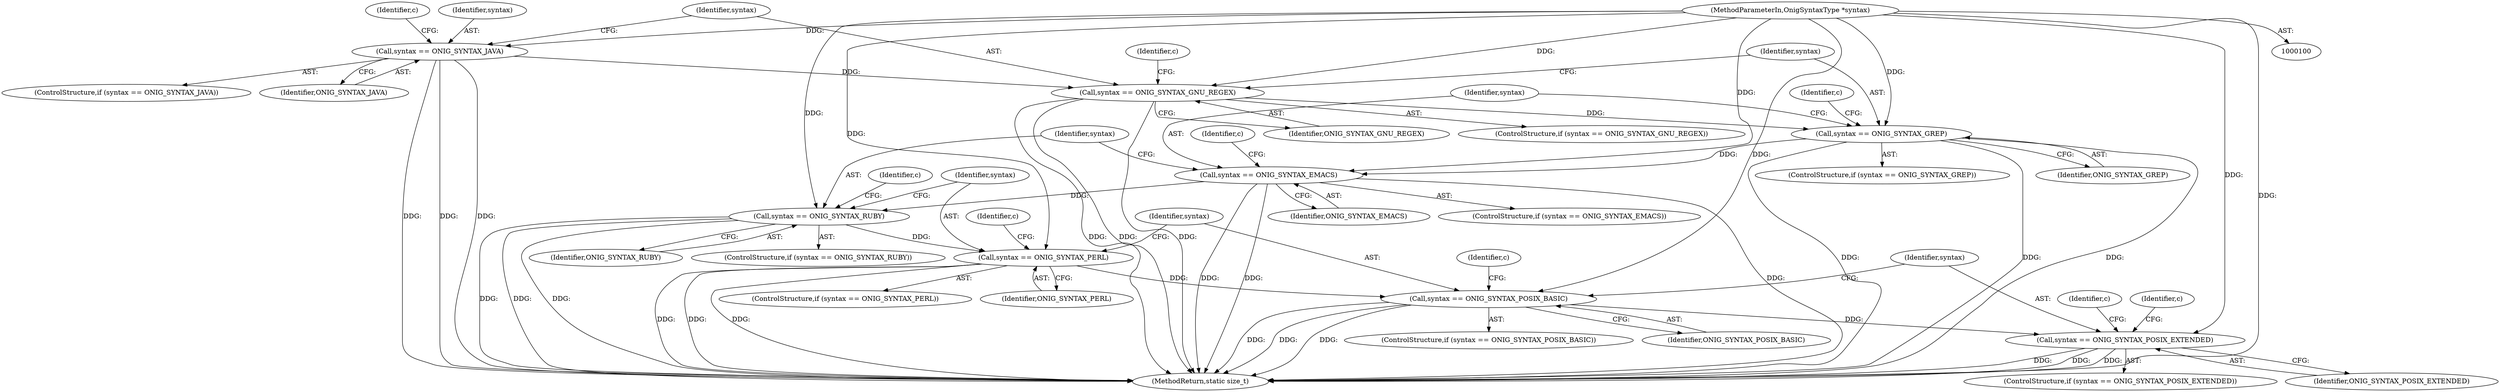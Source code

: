 digraph "0_php-src_5b597a2e5b28e2d5a52fc1be13f425f08f47cb62?w=1_2@pointer" {
"1000312" [label="(Call,syntax == ONIG_SYNTAX_RUBY)"];
"1000303" [label="(Call,syntax == ONIG_SYNTAX_EMACS)"];
"1000294" [label="(Call,syntax == ONIG_SYNTAX_GREP)"];
"1000285" [label="(Call,syntax == ONIG_SYNTAX_GNU_REGEX)"];
"1000276" [label="(Call,syntax == ONIG_SYNTAX_JAVA)"];
"1000104" [label="(MethodParameterIn,OnigSyntaxType *syntax)"];
"1000321" [label="(Call,syntax == ONIG_SYNTAX_PERL)"];
"1000330" [label="(Call,syntax == ONIG_SYNTAX_POSIX_BASIC)"];
"1000339" [label="(Call,syntax == ONIG_SYNTAX_POSIX_EXTENDED)"];
"1000281" [label="(Identifier,c)"];
"1000311" [label="(ControlStructure,if (syntax == ONIG_SYNTAX_RUBY))"];
"1000276" [label="(Call,syntax == ONIG_SYNTAX_JAVA)"];
"1000275" [label="(ControlStructure,if (syntax == ONIG_SYNTAX_JAVA))"];
"1000323" [label="(Identifier,ONIG_SYNTAX_PERL)"];
"1000299" [label="(Identifier,c)"];
"1000296" [label="(Identifier,ONIG_SYNTAX_GREP)"];
"1000321" [label="(Call,syntax == ONIG_SYNTAX_PERL)"];
"1000329" [label="(ControlStructure,if (syntax == ONIG_SYNTAX_POSIX_BASIC))"];
"1000332" [label="(Identifier,ONIG_SYNTAX_POSIX_BASIC)"];
"1000388" [label="(MethodReturn,static size_t)"];
"1000284" [label="(ControlStructure,if (syntax == ONIG_SYNTAX_GNU_REGEX))"];
"1000314" [label="(Identifier,ONIG_SYNTAX_RUBY)"];
"1000322" [label="(Identifier,syntax)"];
"1000293" [label="(ControlStructure,if (syntax == ONIG_SYNTAX_GREP))"];
"1000303" [label="(Call,syntax == ONIG_SYNTAX_EMACS)"];
"1000286" [label="(Identifier,syntax)"];
"1000313" [label="(Identifier,syntax)"];
"1000344" [label="(Identifier,c)"];
"1000294" [label="(Call,syntax == ONIG_SYNTAX_GREP)"];
"1000338" [label="(ControlStructure,if (syntax == ONIG_SYNTAX_POSIX_EXTENDED))"];
"1000348" [label="(Identifier,c)"];
"1000335" [label="(Identifier,c)"];
"1000287" [label="(Identifier,ONIG_SYNTAX_GNU_REGEX)"];
"1000330" [label="(Call,syntax == ONIG_SYNTAX_POSIX_BASIC)"];
"1000331" [label="(Identifier,syntax)"];
"1000278" [label="(Identifier,ONIG_SYNTAX_JAVA)"];
"1000326" [label="(Identifier,c)"];
"1000339" [label="(Call,syntax == ONIG_SYNTAX_POSIX_EXTENDED)"];
"1000304" [label="(Identifier,syntax)"];
"1000312" [label="(Call,syntax == ONIG_SYNTAX_RUBY)"];
"1000302" [label="(ControlStructure,if (syntax == ONIG_SYNTAX_EMACS))"];
"1000340" [label="(Identifier,syntax)"];
"1000295" [label="(Identifier,syntax)"];
"1000308" [label="(Identifier,c)"];
"1000341" [label="(Identifier,ONIG_SYNTAX_POSIX_EXTENDED)"];
"1000104" [label="(MethodParameterIn,OnigSyntaxType *syntax)"];
"1000305" [label="(Identifier,ONIG_SYNTAX_EMACS)"];
"1000285" [label="(Call,syntax == ONIG_SYNTAX_GNU_REGEX)"];
"1000317" [label="(Identifier,c)"];
"1000320" [label="(ControlStructure,if (syntax == ONIG_SYNTAX_PERL))"];
"1000277" [label="(Identifier,syntax)"];
"1000290" [label="(Identifier,c)"];
"1000312" -> "1000311"  [label="AST: "];
"1000312" -> "1000314"  [label="CFG: "];
"1000313" -> "1000312"  [label="AST: "];
"1000314" -> "1000312"  [label="AST: "];
"1000317" -> "1000312"  [label="CFG: "];
"1000322" -> "1000312"  [label="CFG: "];
"1000312" -> "1000388"  [label="DDG: "];
"1000312" -> "1000388"  [label="DDG: "];
"1000312" -> "1000388"  [label="DDG: "];
"1000303" -> "1000312"  [label="DDG: "];
"1000104" -> "1000312"  [label="DDG: "];
"1000312" -> "1000321"  [label="DDG: "];
"1000303" -> "1000302"  [label="AST: "];
"1000303" -> "1000305"  [label="CFG: "];
"1000304" -> "1000303"  [label="AST: "];
"1000305" -> "1000303"  [label="AST: "];
"1000308" -> "1000303"  [label="CFG: "];
"1000313" -> "1000303"  [label="CFG: "];
"1000303" -> "1000388"  [label="DDG: "];
"1000303" -> "1000388"  [label="DDG: "];
"1000303" -> "1000388"  [label="DDG: "];
"1000294" -> "1000303"  [label="DDG: "];
"1000104" -> "1000303"  [label="DDG: "];
"1000294" -> "1000293"  [label="AST: "];
"1000294" -> "1000296"  [label="CFG: "];
"1000295" -> "1000294"  [label="AST: "];
"1000296" -> "1000294"  [label="AST: "];
"1000299" -> "1000294"  [label="CFG: "];
"1000304" -> "1000294"  [label="CFG: "];
"1000294" -> "1000388"  [label="DDG: "];
"1000294" -> "1000388"  [label="DDG: "];
"1000294" -> "1000388"  [label="DDG: "];
"1000285" -> "1000294"  [label="DDG: "];
"1000104" -> "1000294"  [label="DDG: "];
"1000285" -> "1000284"  [label="AST: "];
"1000285" -> "1000287"  [label="CFG: "];
"1000286" -> "1000285"  [label="AST: "];
"1000287" -> "1000285"  [label="AST: "];
"1000290" -> "1000285"  [label="CFG: "];
"1000295" -> "1000285"  [label="CFG: "];
"1000285" -> "1000388"  [label="DDG: "];
"1000285" -> "1000388"  [label="DDG: "];
"1000285" -> "1000388"  [label="DDG: "];
"1000276" -> "1000285"  [label="DDG: "];
"1000104" -> "1000285"  [label="DDG: "];
"1000276" -> "1000275"  [label="AST: "];
"1000276" -> "1000278"  [label="CFG: "];
"1000277" -> "1000276"  [label="AST: "];
"1000278" -> "1000276"  [label="AST: "];
"1000281" -> "1000276"  [label="CFG: "];
"1000286" -> "1000276"  [label="CFG: "];
"1000276" -> "1000388"  [label="DDG: "];
"1000276" -> "1000388"  [label="DDG: "];
"1000276" -> "1000388"  [label="DDG: "];
"1000104" -> "1000276"  [label="DDG: "];
"1000104" -> "1000100"  [label="AST: "];
"1000104" -> "1000388"  [label="DDG: "];
"1000104" -> "1000321"  [label="DDG: "];
"1000104" -> "1000330"  [label="DDG: "];
"1000104" -> "1000339"  [label="DDG: "];
"1000321" -> "1000320"  [label="AST: "];
"1000321" -> "1000323"  [label="CFG: "];
"1000322" -> "1000321"  [label="AST: "];
"1000323" -> "1000321"  [label="AST: "];
"1000326" -> "1000321"  [label="CFG: "];
"1000331" -> "1000321"  [label="CFG: "];
"1000321" -> "1000388"  [label="DDG: "];
"1000321" -> "1000388"  [label="DDG: "];
"1000321" -> "1000388"  [label="DDG: "];
"1000321" -> "1000330"  [label="DDG: "];
"1000330" -> "1000329"  [label="AST: "];
"1000330" -> "1000332"  [label="CFG: "];
"1000331" -> "1000330"  [label="AST: "];
"1000332" -> "1000330"  [label="AST: "];
"1000335" -> "1000330"  [label="CFG: "];
"1000340" -> "1000330"  [label="CFG: "];
"1000330" -> "1000388"  [label="DDG: "];
"1000330" -> "1000388"  [label="DDG: "];
"1000330" -> "1000388"  [label="DDG: "];
"1000330" -> "1000339"  [label="DDG: "];
"1000339" -> "1000338"  [label="AST: "];
"1000339" -> "1000341"  [label="CFG: "];
"1000340" -> "1000339"  [label="AST: "];
"1000341" -> "1000339"  [label="AST: "];
"1000344" -> "1000339"  [label="CFG: "];
"1000348" -> "1000339"  [label="CFG: "];
"1000339" -> "1000388"  [label="DDG: "];
"1000339" -> "1000388"  [label="DDG: "];
"1000339" -> "1000388"  [label="DDG: "];
}

